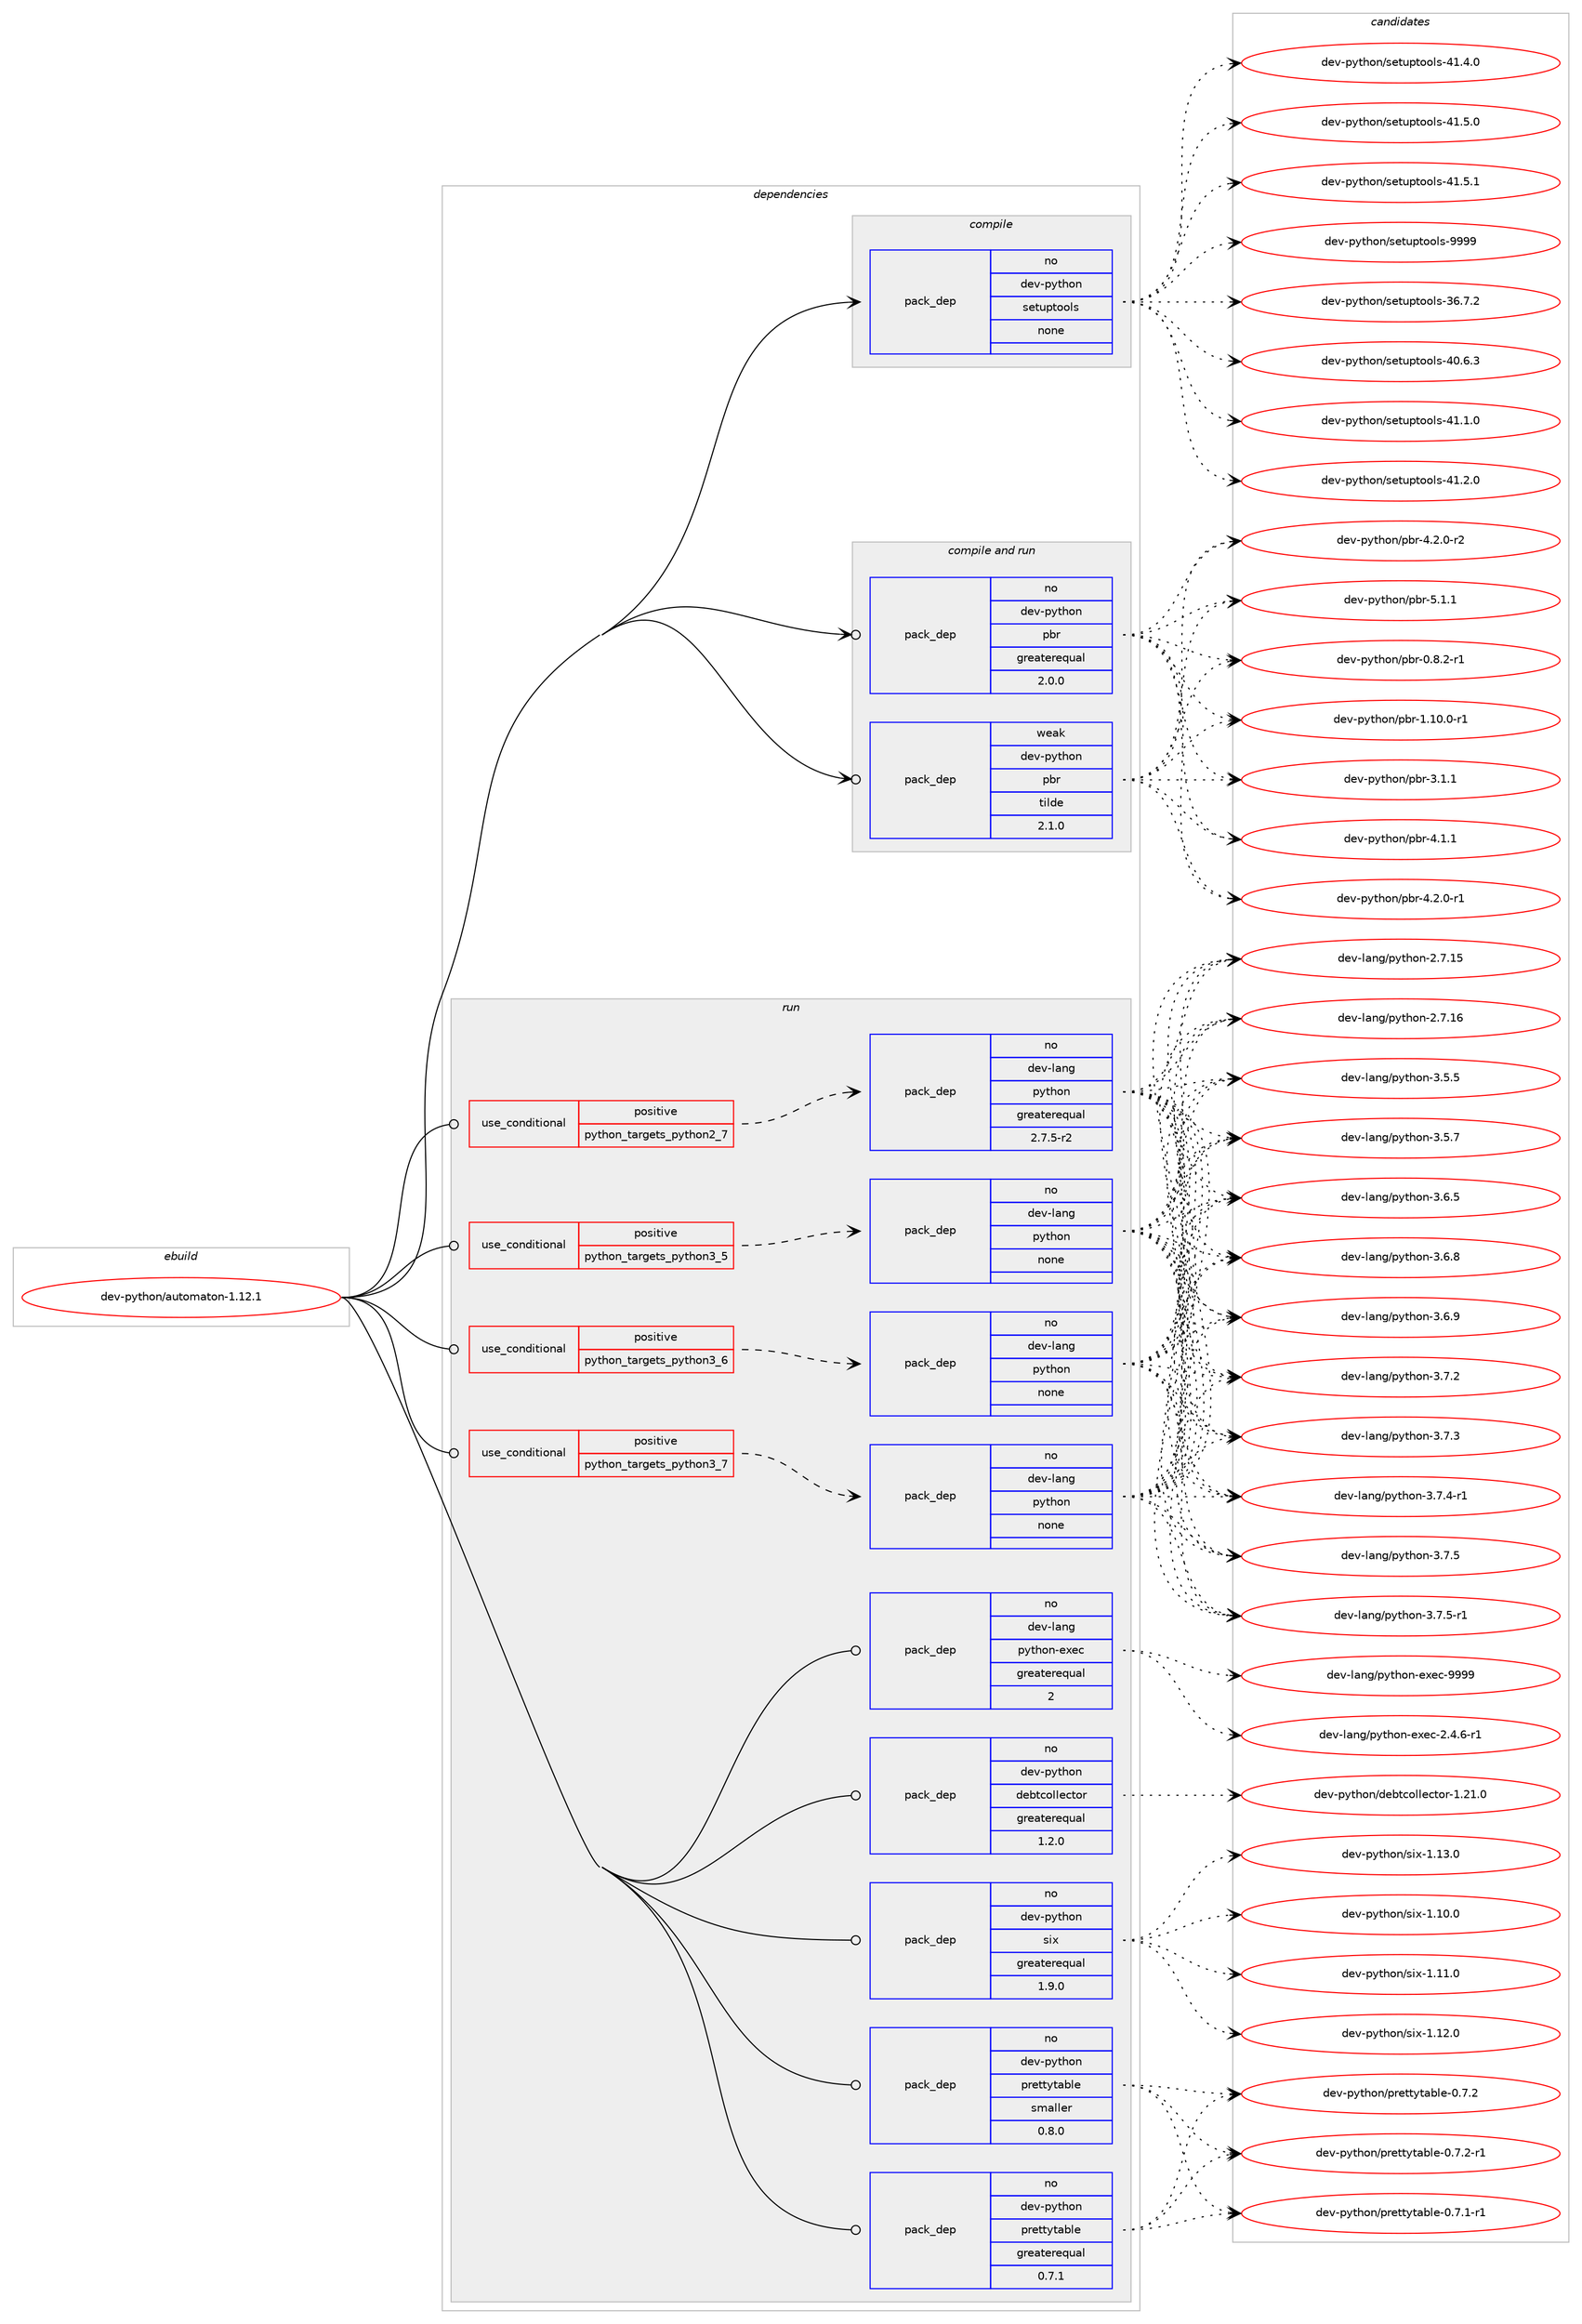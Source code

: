 digraph prolog {

# *************
# Graph options
# *************

newrank=true;
concentrate=true;
compound=true;
graph [rankdir=LR,fontname=Helvetica,fontsize=10,ranksep=1.5];#, ranksep=2.5, nodesep=0.2];
edge  [arrowhead=vee];
node  [fontname=Helvetica,fontsize=10];

# **********
# The ebuild
# **********

subgraph cluster_leftcol {
color=gray;
rank=same;
label=<<i>ebuild</i>>;
id [label="dev-python/automaton-1.12.1", color=red, width=4, href="../dev-python/automaton-1.12.1.svg"];
}

# ****************
# The dependencies
# ****************

subgraph cluster_midcol {
color=gray;
label=<<i>dependencies</i>>;
subgraph cluster_compile {
fillcolor="#eeeeee";
style=filled;
label=<<i>compile</i>>;
subgraph pack447241 {
dependency595554 [label=<<TABLE BORDER="0" CELLBORDER="1" CELLSPACING="0" CELLPADDING="4" WIDTH="220"><TR><TD ROWSPAN="6" CELLPADDING="30">pack_dep</TD></TR><TR><TD WIDTH="110">no</TD></TR><TR><TD>dev-python</TD></TR><TR><TD>setuptools</TD></TR><TR><TD>none</TD></TR><TR><TD></TD></TR></TABLE>>, shape=none, color=blue];
}
id:e -> dependency595554:w [weight=20,style="solid",arrowhead="vee"];
}
subgraph cluster_compileandrun {
fillcolor="#eeeeee";
style=filled;
label=<<i>compile and run</i>>;
subgraph pack447242 {
dependency595555 [label=<<TABLE BORDER="0" CELLBORDER="1" CELLSPACING="0" CELLPADDING="4" WIDTH="220"><TR><TD ROWSPAN="6" CELLPADDING="30">pack_dep</TD></TR><TR><TD WIDTH="110">no</TD></TR><TR><TD>dev-python</TD></TR><TR><TD>pbr</TD></TR><TR><TD>greaterequal</TD></TR><TR><TD>2.0.0</TD></TR></TABLE>>, shape=none, color=blue];
}
id:e -> dependency595555:w [weight=20,style="solid",arrowhead="odotvee"];
subgraph pack447243 {
dependency595556 [label=<<TABLE BORDER="0" CELLBORDER="1" CELLSPACING="0" CELLPADDING="4" WIDTH="220"><TR><TD ROWSPAN="6" CELLPADDING="30">pack_dep</TD></TR><TR><TD WIDTH="110">weak</TD></TR><TR><TD>dev-python</TD></TR><TR><TD>pbr</TD></TR><TR><TD>tilde</TD></TR><TR><TD>2.1.0</TD></TR></TABLE>>, shape=none, color=blue];
}
id:e -> dependency595556:w [weight=20,style="solid",arrowhead="odotvee"];
}
subgraph cluster_run {
fillcolor="#eeeeee";
style=filled;
label=<<i>run</i>>;
subgraph cond136540 {
dependency595557 [label=<<TABLE BORDER="0" CELLBORDER="1" CELLSPACING="0" CELLPADDING="4"><TR><TD ROWSPAN="3" CELLPADDING="10">use_conditional</TD></TR><TR><TD>positive</TD></TR><TR><TD>python_targets_python2_7</TD></TR></TABLE>>, shape=none, color=red];
subgraph pack447244 {
dependency595558 [label=<<TABLE BORDER="0" CELLBORDER="1" CELLSPACING="0" CELLPADDING="4" WIDTH="220"><TR><TD ROWSPAN="6" CELLPADDING="30">pack_dep</TD></TR><TR><TD WIDTH="110">no</TD></TR><TR><TD>dev-lang</TD></TR><TR><TD>python</TD></TR><TR><TD>greaterequal</TD></TR><TR><TD>2.7.5-r2</TD></TR></TABLE>>, shape=none, color=blue];
}
dependency595557:e -> dependency595558:w [weight=20,style="dashed",arrowhead="vee"];
}
id:e -> dependency595557:w [weight=20,style="solid",arrowhead="odot"];
subgraph cond136541 {
dependency595559 [label=<<TABLE BORDER="0" CELLBORDER="1" CELLSPACING="0" CELLPADDING="4"><TR><TD ROWSPAN="3" CELLPADDING="10">use_conditional</TD></TR><TR><TD>positive</TD></TR><TR><TD>python_targets_python3_5</TD></TR></TABLE>>, shape=none, color=red];
subgraph pack447245 {
dependency595560 [label=<<TABLE BORDER="0" CELLBORDER="1" CELLSPACING="0" CELLPADDING="4" WIDTH="220"><TR><TD ROWSPAN="6" CELLPADDING="30">pack_dep</TD></TR><TR><TD WIDTH="110">no</TD></TR><TR><TD>dev-lang</TD></TR><TR><TD>python</TD></TR><TR><TD>none</TD></TR><TR><TD></TD></TR></TABLE>>, shape=none, color=blue];
}
dependency595559:e -> dependency595560:w [weight=20,style="dashed",arrowhead="vee"];
}
id:e -> dependency595559:w [weight=20,style="solid",arrowhead="odot"];
subgraph cond136542 {
dependency595561 [label=<<TABLE BORDER="0" CELLBORDER="1" CELLSPACING="0" CELLPADDING="4"><TR><TD ROWSPAN="3" CELLPADDING="10">use_conditional</TD></TR><TR><TD>positive</TD></TR><TR><TD>python_targets_python3_6</TD></TR></TABLE>>, shape=none, color=red];
subgraph pack447246 {
dependency595562 [label=<<TABLE BORDER="0" CELLBORDER="1" CELLSPACING="0" CELLPADDING="4" WIDTH="220"><TR><TD ROWSPAN="6" CELLPADDING="30">pack_dep</TD></TR><TR><TD WIDTH="110">no</TD></TR><TR><TD>dev-lang</TD></TR><TR><TD>python</TD></TR><TR><TD>none</TD></TR><TR><TD></TD></TR></TABLE>>, shape=none, color=blue];
}
dependency595561:e -> dependency595562:w [weight=20,style="dashed",arrowhead="vee"];
}
id:e -> dependency595561:w [weight=20,style="solid",arrowhead="odot"];
subgraph cond136543 {
dependency595563 [label=<<TABLE BORDER="0" CELLBORDER="1" CELLSPACING="0" CELLPADDING="4"><TR><TD ROWSPAN="3" CELLPADDING="10">use_conditional</TD></TR><TR><TD>positive</TD></TR><TR><TD>python_targets_python3_7</TD></TR></TABLE>>, shape=none, color=red];
subgraph pack447247 {
dependency595564 [label=<<TABLE BORDER="0" CELLBORDER="1" CELLSPACING="0" CELLPADDING="4" WIDTH="220"><TR><TD ROWSPAN="6" CELLPADDING="30">pack_dep</TD></TR><TR><TD WIDTH="110">no</TD></TR><TR><TD>dev-lang</TD></TR><TR><TD>python</TD></TR><TR><TD>none</TD></TR><TR><TD></TD></TR></TABLE>>, shape=none, color=blue];
}
dependency595563:e -> dependency595564:w [weight=20,style="dashed",arrowhead="vee"];
}
id:e -> dependency595563:w [weight=20,style="solid",arrowhead="odot"];
subgraph pack447248 {
dependency595565 [label=<<TABLE BORDER="0" CELLBORDER="1" CELLSPACING="0" CELLPADDING="4" WIDTH="220"><TR><TD ROWSPAN="6" CELLPADDING="30">pack_dep</TD></TR><TR><TD WIDTH="110">no</TD></TR><TR><TD>dev-lang</TD></TR><TR><TD>python-exec</TD></TR><TR><TD>greaterequal</TD></TR><TR><TD>2</TD></TR></TABLE>>, shape=none, color=blue];
}
id:e -> dependency595565:w [weight=20,style="solid",arrowhead="odot"];
subgraph pack447249 {
dependency595566 [label=<<TABLE BORDER="0" CELLBORDER="1" CELLSPACING="0" CELLPADDING="4" WIDTH="220"><TR><TD ROWSPAN="6" CELLPADDING="30">pack_dep</TD></TR><TR><TD WIDTH="110">no</TD></TR><TR><TD>dev-python</TD></TR><TR><TD>debtcollector</TD></TR><TR><TD>greaterequal</TD></TR><TR><TD>1.2.0</TD></TR></TABLE>>, shape=none, color=blue];
}
id:e -> dependency595566:w [weight=20,style="solid",arrowhead="odot"];
subgraph pack447250 {
dependency595567 [label=<<TABLE BORDER="0" CELLBORDER="1" CELLSPACING="0" CELLPADDING="4" WIDTH="220"><TR><TD ROWSPAN="6" CELLPADDING="30">pack_dep</TD></TR><TR><TD WIDTH="110">no</TD></TR><TR><TD>dev-python</TD></TR><TR><TD>prettytable</TD></TR><TR><TD>greaterequal</TD></TR><TR><TD>0.7.1</TD></TR></TABLE>>, shape=none, color=blue];
}
id:e -> dependency595567:w [weight=20,style="solid",arrowhead="odot"];
subgraph pack447251 {
dependency595568 [label=<<TABLE BORDER="0" CELLBORDER="1" CELLSPACING="0" CELLPADDING="4" WIDTH="220"><TR><TD ROWSPAN="6" CELLPADDING="30">pack_dep</TD></TR><TR><TD WIDTH="110">no</TD></TR><TR><TD>dev-python</TD></TR><TR><TD>prettytable</TD></TR><TR><TD>smaller</TD></TR><TR><TD>0.8.0</TD></TR></TABLE>>, shape=none, color=blue];
}
id:e -> dependency595568:w [weight=20,style="solid",arrowhead="odot"];
subgraph pack447252 {
dependency595569 [label=<<TABLE BORDER="0" CELLBORDER="1" CELLSPACING="0" CELLPADDING="4" WIDTH="220"><TR><TD ROWSPAN="6" CELLPADDING="30">pack_dep</TD></TR><TR><TD WIDTH="110">no</TD></TR><TR><TD>dev-python</TD></TR><TR><TD>six</TD></TR><TR><TD>greaterequal</TD></TR><TR><TD>1.9.0</TD></TR></TABLE>>, shape=none, color=blue];
}
id:e -> dependency595569:w [weight=20,style="solid",arrowhead="odot"];
}
}

# **************
# The candidates
# **************

subgraph cluster_choices {
rank=same;
color=gray;
label=<<i>candidates</i>>;

subgraph choice447241 {
color=black;
nodesep=1;
choice100101118451121211161041111104711510111611711211611111110811545515446554650 [label="dev-python/setuptools-36.7.2", color=red, width=4,href="../dev-python/setuptools-36.7.2.svg"];
choice100101118451121211161041111104711510111611711211611111110811545524846544651 [label="dev-python/setuptools-40.6.3", color=red, width=4,href="../dev-python/setuptools-40.6.3.svg"];
choice100101118451121211161041111104711510111611711211611111110811545524946494648 [label="dev-python/setuptools-41.1.0", color=red, width=4,href="../dev-python/setuptools-41.1.0.svg"];
choice100101118451121211161041111104711510111611711211611111110811545524946504648 [label="dev-python/setuptools-41.2.0", color=red, width=4,href="../dev-python/setuptools-41.2.0.svg"];
choice100101118451121211161041111104711510111611711211611111110811545524946524648 [label="dev-python/setuptools-41.4.0", color=red, width=4,href="../dev-python/setuptools-41.4.0.svg"];
choice100101118451121211161041111104711510111611711211611111110811545524946534648 [label="dev-python/setuptools-41.5.0", color=red, width=4,href="../dev-python/setuptools-41.5.0.svg"];
choice100101118451121211161041111104711510111611711211611111110811545524946534649 [label="dev-python/setuptools-41.5.1", color=red, width=4,href="../dev-python/setuptools-41.5.1.svg"];
choice10010111845112121116104111110471151011161171121161111111081154557575757 [label="dev-python/setuptools-9999", color=red, width=4,href="../dev-python/setuptools-9999.svg"];
dependency595554:e -> choice100101118451121211161041111104711510111611711211611111110811545515446554650:w [style=dotted,weight="100"];
dependency595554:e -> choice100101118451121211161041111104711510111611711211611111110811545524846544651:w [style=dotted,weight="100"];
dependency595554:e -> choice100101118451121211161041111104711510111611711211611111110811545524946494648:w [style=dotted,weight="100"];
dependency595554:e -> choice100101118451121211161041111104711510111611711211611111110811545524946504648:w [style=dotted,weight="100"];
dependency595554:e -> choice100101118451121211161041111104711510111611711211611111110811545524946524648:w [style=dotted,weight="100"];
dependency595554:e -> choice100101118451121211161041111104711510111611711211611111110811545524946534648:w [style=dotted,weight="100"];
dependency595554:e -> choice100101118451121211161041111104711510111611711211611111110811545524946534649:w [style=dotted,weight="100"];
dependency595554:e -> choice10010111845112121116104111110471151011161171121161111111081154557575757:w [style=dotted,weight="100"];
}
subgraph choice447242 {
color=black;
nodesep=1;
choice1001011184511212111610411111047112981144548465646504511449 [label="dev-python/pbr-0.8.2-r1", color=red, width=4,href="../dev-python/pbr-0.8.2-r1.svg"];
choice100101118451121211161041111104711298114454946494846484511449 [label="dev-python/pbr-1.10.0-r1", color=red, width=4,href="../dev-python/pbr-1.10.0-r1.svg"];
choice100101118451121211161041111104711298114455146494649 [label="dev-python/pbr-3.1.1", color=red, width=4,href="../dev-python/pbr-3.1.1.svg"];
choice100101118451121211161041111104711298114455246494649 [label="dev-python/pbr-4.1.1", color=red, width=4,href="../dev-python/pbr-4.1.1.svg"];
choice1001011184511212111610411111047112981144552465046484511449 [label="dev-python/pbr-4.2.0-r1", color=red, width=4,href="../dev-python/pbr-4.2.0-r1.svg"];
choice1001011184511212111610411111047112981144552465046484511450 [label="dev-python/pbr-4.2.0-r2", color=red, width=4,href="../dev-python/pbr-4.2.0-r2.svg"];
choice100101118451121211161041111104711298114455346494649 [label="dev-python/pbr-5.1.1", color=red, width=4,href="../dev-python/pbr-5.1.1.svg"];
dependency595555:e -> choice1001011184511212111610411111047112981144548465646504511449:w [style=dotted,weight="100"];
dependency595555:e -> choice100101118451121211161041111104711298114454946494846484511449:w [style=dotted,weight="100"];
dependency595555:e -> choice100101118451121211161041111104711298114455146494649:w [style=dotted,weight="100"];
dependency595555:e -> choice100101118451121211161041111104711298114455246494649:w [style=dotted,weight="100"];
dependency595555:e -> choice1001011184511212111610411111047112981144552465046484511449:w [style=dotted,weight="100"];
dependency595555:e -> choice1001011184511212111610411111047112981144552465046484511450:w [style=dotted,weight="100"];
dependency595555:e -> choice100101118451121211161041111104711298114455346494649:w [style=dotted,weight="100"];
}
subgraph choice447243 {
color=black;
nodesep=1;
choice1001011184511212111610411111047112981144548465646504511449 [label="dev-python/pbr-0.8.2-r1", color=red, width=4,href="../dev-python/pbr-0.8.2-r1.svg"];
choice100101118451121211161041111104711298114454946494846484511449 [label="dev-python/pbr-1.10.0-r1", color=red, width=4,href="../dev-python/pbr-1.10.0-r1.svg"];
choice100101118451121211161041111104711298114455146494649 [label="dev-python/pbr-3.1.1", color=red, width=4,href="../dev-python/pbr-3.1.1.svg"];
choice100101118451121211161041111104711298114455246494649 [label="dev-python/pbr-4.1.1", color=red, width=4,href="../dev-python/pbr-4.1.1.svg"];
choice1001011184511212111610411111047112981144552465046484511449 [label="dev-python/pbr-4.2.0-r1", color=red, width=4,href="../dev-python/pbr-4.2.0-r1.svg"];
choice1001011184511212111610411111047112981144552465046484511450 [label="dev-python/pbr-4.2.0-r2", color=red, width=4,href="../dev-python/pbr-4.2.0-r2.svg"];
choice100101118451121211161041111104711298114455346494649 [label="dev-python/pbr-5.1.1", color=red, width=4,href="../dev-python/pbr-5.1.1.svg"];
dependency595556:e -> choice1001011184511212111610411111047112981144548465646504511449:w [style=dotted,weight="100"];
dependency595556:e -> choice100101118451121211161041111104711298114454946494846484511449:w [style=dotted,weight="100"];
dependency595556:e -> choice100101118451121211161041111104711298114455146494649:w [style=dotted,weight="100"];
dependency595556:e -> choice100101118451121211161041111104711298114455246494649:w [style=dotted,weight="100"];
dependency595556:e -> choice1001011184511212111610411111047112981144552465046484511449:w [style=dotted,weight="100"];
dependency595556:e -> choice1001011184511212111610411111047112981144552465046484511450:w [style=dotted,weight="100"];
dependency595556:e -> choice100101118451121211161041111104711298114455346494649:w [style=dotted,weight="100"];
}
subgraph choice447244 {
color=black;
nodesep=1;
choice10010111845108971101034711212111610411111045504655464953 [label="dev-lang/python-2.7.15", color=red, width=4,href="../dev-lang/python-2.7.15.svg"];
choice10010111845108971101034711212111610411111045504655464954 [label="dev-lang/python-2.7.16", color=red, width=4,href="../dev-lang/python-2.7.16.svg"];
choice100101118451089711010347112121116104111110455146534653 [label="dev-lang/python-3.5.5", color=red, width=4,href="../dev-lang/python-3.5.5.svg"];
choice100101118451089711010347112121116104111110455146534655 [label="dev-lang/python-3.5.7", color=red, width=4,href="../dev-lang/python-3.5.7.svg"];
choice100101118451089711010347112121116104111110455146544653 [label="dev-lang/python-3.6.5", color=red, width=4,href="../dev-lang/python-3.6.5.svg"];
choice100101118451089711010347112121116104111110455146544656 [label="dev-lang/python-3.6.8", color=red, width=4,href="../dev-lang/python-3.6.8.svg"];
choice100101118451089711010347112121116104111110455146544657 [label="dev-lang/python-3.6.9", color=red, width=4,href="../dev-lang/python-3.6.9.svg"];
choice100101118451089711010347112121116104111110455146554650 [label="dev-lang/python-3.7.2", color=red, width=4,href="../dev-lang/python-3.7.2.svg"];
choice100101118451089711010347112121116104111110455146554651 [label="dev-lang/python-3.7.3", color=red, width=4,href="../dev-lang/python-3.7.3.svg"];
choice1001011184510897110103471121211161041111104551465546524511449 [label="dev-lang/python-3.7.4-r1", color=red, width=4,href="../dev-lang/python-3.7.4-r1.svg"];
choice100101118451089711010347112121116104111110455146554653 [label="dev-lang/python-3.7.5", color=red, width=4,href="../dev-lang/python-3.7.5.svg"];
choice1001011184510897110103471121211161041111104551465546534511449 [label="dev-lang/python-3.7.5-r1", color=red, width=4,href="../dev-lang/python-3.7.5-r1.svg"];
dependency595558:e -> choice10010111845108971101034711212111610411111045504655464953:w [style=dotted,weight="100"];
dependency595558:e -> choice10010111845108971101034711212111610411111045504655464954:w [style=dotted,weight="100"];
dependency595558:e -> choice100101118451089711010347112121116104111110455146534653:w [style=dotted,weight="100"];
dependency595558:e -> choice100101118451089711010347112121116104111110455146534655:w [style=dotted,weight="100"];
dependency595558:e -> choice100101118451089711010347112121116104111110455146544653:w [style=dotted,weight="100"];
dependency595558:e -> choice100101118451089711010347112121116104111110455146544656:w [style=dotted,weight="100"];
dependency595558:e -> choice100101118451089711010347112121116104111110455146544657:w [style=dotted,weight="100"];
dependency595558:e -> choice100101118451089711010347112121116104111110455146554650:w [style=dotted,weight="100"];
dependency595558:e -> choice100101118451089711010347112121116104111110455146554651:w [style=dotted,weight="100"];
dependency595558:e -> choice1001011184510897110103471121211161041111104551465546524511449:w [style=dotted,weight="100"];
dependency595558:e -> choice100101118451089711010347112121116104111110455146554653:w [style=dotted,weight="100"];
dependency595558:e -> choice1001011184510897110103471121211161041111104551465546534511449:w [style=dotted,weight="100"];
}
subgraph choice447245 {
color=black;
nodesep=1;
choice10010111845108971101034711212111610411111045504655464953 [label="dev-lang/python-2.7.15", color=red, width=4,href="../dev-lang/python-2.7.15.svg"];
choice10010111845108971101034711212111610411111045504655464954 [label="dev-lang/python-2.7.16", color=red, width=4,href="../dev-lang/python-2.7.16.svg"];
choice100101118451089711010347112121116104111110455146534653 [label="dev-lang/python-3.5.5", color=red, width=4,href="../dev-lang/python-3.5.5.svg"];
choice100101118451089711010347112121116104111110455146534655 [label="dev-lang/python-3.5.7", color=red, width=4,href="../dev-lang/python-3.5.7.svg"];
choice100101118451089711010347112121116104111110455146544653 [label="dev-lang/python-3.6.5", color=red, width=4,href="../dev-lang/python-3.6.5.svg"];
choice100101118451089711010347112121116104111110455146544656 [label="dev-lang/python-3.6.8", color=red, width=4,href="../dev-lang/python-3.6.8.svg"];
choice100101118451089711010347112121116104111110455146544657 [label="dev-lang/python-3.6.9", color=red, width=4,href="../dev-lang/python-3.6.9.svg"];
choice100101118451089711010347112121116104111110455146554650 [label="dev-lang/python-3.7.2", color=red, width=4,href="../dev-lang/python-3.7.2.svg"];
choice100101118451089711010347112121116104111110455146554651 [label="dev-lang/python-3.7.3", color=red, width=4,href="../dev-lang/python-3.7.3.svg"];
choice1001011184510897110103471121211161041111104551465546524511449 [label="dev-lang/python-3.7.4-r1", color=red, width=4,href="../dev-lang/python-3.7.4-r1.svg"];
choice100101118451089711010347112121116104111110455146554653 [label="dev-lang/python-3.7.5", color=red, width=4,href="../dev-lang/python-3.7.5.svg"];
choice1001011184510897110103471121211161041111104551465546534511449 [label="dev-lang/python-3.7.5-r1", color=red, width=4,href="../dev-lang/python-3.7.5-r1.svg"];
dependency595560:e -> choice10010111845108971101034711212111610411111045504655464953:w [style=dotted,weight="100"];
dependency595560:e -> choice10010111845108971101034711212111610411111045504655464954:w [style=dotted,weight="100"];
dependency595560:e -> choice100101118451089711010347112121116104111110455146534653:w [style=dotted,weight="100"];
dependency595560:e -> choice100101118451089711010347112121116104111110455146534655:w [style=dotted,weight="100"];
dependency595560:e -> choice100101118451089711010347112121116104111110455146544653:w [style=dotted,weight="100"];
dependency595560:e -> choice100101118451089711010347112121116104111110455146544656:w [style=dotted,weight="100"];
dependency595560:e -> choice100101118451089711010347112121116104111110455146544657:w [style=dotted,weight="100"];
dependency595560:e -> choice100101118451089711010347112121116104111110455146554650:w [style=dotted,weight="100"];
dependency595560:e -> choice100101118451089711010347112121116104111110455146554651:w [style=dotted,weight="100"];
dependency595560:e -> choice1001011184510897110103471121211161041111104551465546524511449:w [style=dotted,weight="100"];
dependency595560:e -> choice100101118451089711010347112121116104111110455146554653:w [style=dotted,weight="100"];
dependency595560:e -> choice1001011184510897110103471121211161041111104551465546534511449:w [style=dotted,weight="100"];
}
subgraph choice447246 {
color=black;
nodesep=1;
choice10010111845108971101034711212111610411111045504655464953 [label="dev-lang/python-2.7.15", color=red, width=4,href="../dev-lang/python-2.7.15.svg"];
choice10010111845108971101034711212111610411111045504655464954 [label="dev-lang/python-2.7.16", color=red, width=4,href="../dev-lang/python-2.7.16.svg"];
choice100101118451089711010347112121116104111110455146534653 [label="dev-lang/python-3.5.5", color=red, width=4,href="../dev-lang/python-3.5.5.svg"];
choice100101118451089711010347112121116104111110455146534655 [label="dev-lang/python-3.5.7", color=red, width=4,href="../dev-lang/python-3.5.7.svg"];
choice100101118451089711010347112121116104111110455146544653 [label="dev-lang/python-3.6.5", color=red, width=4,href="../dev-lang/python-3.6.5.svg"];
choice100101118451089711010347112121116104111110455146544656 [label="dev-lang/python-3.6.8", color=red, width=4,href="../dev-lang/python-3.6.8.svg"];
choice100101118451089711010347112121116104111110455146544657 [label="dev-lang/python-3.6.9", color=red, width=4,href="../dev-lang/python-3.6.9.svg"];
choice100101118451089711010347112121116104111110455146554650 [label="dev-lang/python-3.7.2", color=red, width=4,href="../dev-lang/python-3.7.2.svg"];
choice100101118451089711010347112121116104111110455146554651 [label="dev-lang/python-3.7.3", color=red, width=4,href="../dev-lang/python-3.7.3.svg"];
choice1001011184510897110103471121211161041111104551465546524511449 [label="dev-lang/python-3.7.4-r1", color=red, width=4,href="../dev-lang/python-3.7.4-r1.svg"];
choice100101118451089711010347112121116104111110455146554653 [label="dev-lang/python-3.7.5", color=red, width=4,href="../dev-lang/python-3.7.5.svg"];
choice1001011184510897110103471121211161041111104551465546534511449 [label="dev-lang/python-3.7.5-r1", color=red, width=4,href="../dev-lang/python-3.7.5-r1.svg"];
dependency595562:e -> choice10010111845108971101034711212111610411111045504655464953:w [style=dotted,weight="100"];
dependency595562:e -> choice10010111845108971101034711212111610411111045504655464954:w [style=dotted,weight="100"];
dependency595562:e -> choice100101118451089711010347112121116104111110455146534653:w [style=dotted,weight="100"];
dependency595562:e -> choice100101118451089711010347112121116104111110455146534655:w [style=dotted,weight="100"];
dependency595562:e -> choice100101118451089711010347112121116104111110455146544653:w [style=dotted,weight="100"];
dependency595562:e -> choice100101118451089711010347112121116104111110455146544656:w [style=dotted,weight="100"];
dependency595562:e -> choice100101118451089711010347112121116104111110455146544657:w [style=dotted,weight="100"];
dependency595562:e -> choice100101118451089711010347112121116104111110455146554650:w [style=dotted,weight="100"];
dependency595562:e -> choice100101118451089711010347112121116104111110455146554651:w [style=dotted,weight="100"];
dependency595562:e -> choice1001011184510897110103471121211161041111104551465546524511449:w [style=dotted,weight="100"];
dependency595562:e -> choice100101118451089711010347112121116104111110455146554653:w [style=dotted,weight="100"];
dependency595562:e -> choice1001011184510897110103471121211161041111104551465546534511449:w [style=dotted,weight="100"];
}
subgraph choice447247 {
color=black;
nodesep=1;
choice10010111845108971101034711212111610411111045504655464953 [label="dev-lang/python-2.7.15", color=red, width=4,href="../dev-lang/python-2.7.15.svg"];
choice10010111845108971101034711212111610411111045504655464954 [label="dev-lang/python-2.7.16", color=red, width=4,href="../dev-lang/python-2.7.16.svg"];
choice100101118451089711010347112121116104111110455146534653 [label="dev-lang/python-3.5.5", color=red, width=4,href="../dev-lang/python-3.5.5.svg"];
choice100101118451089711010347112121116104111110455146534655 [label="dev-lang/python-3.5.7", color=red, width=4,href="../dev-lang/python-3.5.7.svg"];
choice100101118451089711010347112121116104111110455146544653 [label="dev-lang/python-3.6.5", color=red, width=4,href="../dev-lang/python-3.6.5.svg"];
choice100101118451089711010347112121116104111110455146544656 [label="dev-lang/python-3.6.8", color=red, width=4,href="../dev-lang/python-3.6.8.svg"];
choice100101118451089711010347112121116104111110455146544657 [label="dev-lang/python-3.6.9", color=red, width=4,href="../dev-lang/python-3.6.9.svg"];
choice100101118451089711010347112121116104111110455146554650 [label="dev-lang/python-3.7.2", color=red, width=4,href="../dev-lang/python-3.7.2.svg"];
choice100101118451089711010347112121116104111110455146554651 [label="dev-lang/python-3.7.3", color=red, width=4,href="../dev-lang/python-3.7.3.svg"];
choice1001011184510897110103471121211161041111104551465546524511449 [label="dev-lang/python-3.7.4-r1", color=red, width=4,href="../dev-lang/python-3.7.4-r1.svg"];
choice100101118451089711010347112121116104111110455146554653 [label="dev-lang/python-3.7.5", color=red, width=4,href="../dev-lang/python-3.7.5.svg"];
choice1001011184510897110103471121211161041111104551465546534511449 [label="dev-lang/python-3.7.5-r1", color=red, width=4,href="../dev-lang/python-3.7.5-r1.svg"];
dependency595564:e -> choice10010111845108971101034711212111610411111045504655464953:w [style=dotted,weight="100"];
dependency595564:e -> choice10010111845108971101034711212111610411111045504655464954:w [style=dotted,weight="100"];
dependency595564:e -> choice100101118451089711010347112121116104111110455146534653:w [style=dotted,weight="100"];
dependency595564:e -> choice100101118451089711010347112121116104111110455146534655:w [style=dotted,weight="100"];
dependency595564:e -> choice100101118451089711010347112121116104111110455146544653:w [style=dotted,weight="100"];
dependency595564:e -> choice100101118451089711010347112121116104111110455146544656:w [style=dotted,weight="100"];
dependency595564:e -> choice100101118451089711010347112121116104111110455146544657:w [style=dotted,weight="100"];
dependency595564:e -> choice100101118451089711010347112121116104111110455146554650:w [style=dotted,weight="100"];
dependency595564:e -> choice100101118451089711010347112121116104111110455146554651:w [style=dotted,weight="100"];
dependency595564:e -> choice1001011184510897110103471121211161041111104551465546524511449:w [style=dotted,weight="100"];
dependency595564:e -> choice100101118451089711010347112121116104111110455146554653:w [style=dotted,weight="100"];
dependency595564:e -> choice1001011184510897110103471121211161041111104551465546534511449:w [style=dotted,weight="100"];
}
subgraph choice447248 {
color=black;
nodesep=1;
choice10010111845108971101034711212111610411111045101120101994550465246544511449 [label="dev-lang/python-exec-2.4.6-r1", color=red, width=4,href="../dev-lang/python-exec-2.4.6-r1.svg"];
choice10010111845108971101034711212111610411111045101120101994557575757 [label="dev-lang/python-exec-9999", color=red, width=4,href="../dev-lang/python-exec-9999.svg"];
dependency595565:e -> choice10010111845108971101034711212111610411111045101120101994550465246544511449:w [style=dotted,weight="100"];
dependency595565:e -> choice10010111845108971101034711212111610411111045101120101994557575757:w [style=dotted,weight="100"];
}
subgraph choice447249 {
color=black;
nodesep=1;
choice100101118451121211161041111104710010198116991111081081019911611111445494650494648 [label="dev-python/debtcollector-1.21.0", color=red, width=4,href="../dev-python/debtcollector-1.21.0.svg"];
dependency595566:e -> choice100101118451121211161041111104710010198116991111081081019911611111445494650494648:w [style=dotted,weight="100"];
}
subgraph choice447250 {
color=black;
nodesep=1;
choice100101118451121211161041111104711211410111611612111697981081014548465546494511449 [label="dev-python/prettytable-0.7.1-r1", color=red, width=4,href="../dev-python/prettytable-0.7.1-r1.svg"];
choice10010111845112121116104111110471121141011161161211169798108101454846554650 [label="dev-python/prettytable-0.7.2", color=red, width=4,href="../dev-python/prettytable-0.7.2.svg"];
choice100101118451121211161041111104711211410111611612111697981081014548465546504511449 [label="dev-python/prettytable-0.7.2-r1", color=red, width=4,href="../dev-python/prettytable-0.7.2-r1.svg"];
dependency595567:e -> choice100101118451121211161041111104711211410111611612111697981081014548465546494511449:w [style=dotted,weight="100"];
dependency595567:e -> choice10010111845112121116104111110471121141011161161211169798108101454846554650:w [style=dotted,weight="100"];
dependency595567:e -> choice100101118451121211161041111104711211410111611612111697981081014548465546504511449:w [style=dotted,weight="100"];
}
subgraph choice447251 {
color=black;
nodesep=1;
choice100101118451121211161041111104711211410111611612111697981081014548465546494511449 [label="dev-python/prettytable-0.7.1-r1", color=red, width=4,href="../dev-python/prettytable-0.7.1-r1.svg"];
choice10010111845112121116104111110471121141011161161211169798108101454846554650 [label="dev-python/prettytable-0.7.2", color=red, width=4,href="../dev-python/prettytable-0.7.2.svg"];
choice100101118451121211161041111104711211410111611612111697981081014548465546504511449 [label="dev-python/prettytable-0.7.2-r1", color=red, width=4,href="../dev-python/prettytable-0.7.2-r1.svg"];
dependency595568:e -> choice100101118451121211161041111104711211410111611612111697981081014548465546494511449:w [style=dotted,weight="100"];
dependency595568:e -> choice10010111845112121116104111110471121141011161161211169798108101454846554650:w [style=dotted,weight="100"];
dependency595568:e -> choice100101118451121211161041111104711211410111611612111697981081014548465546504511449:w [style=dotted,weight="100"];
}
subgraph choice447252 {
color=black;
nodesep=1;
choice100101118451121211161041111104711510512045494649484648 [label="dev-python/six-1.10.0", color=red, width=4,href="../dev-python/six-1.10.0.svg"];
choice100101118451121211161041111104711510512045494649494648 [label="dev-python/six-1.11.0", color=red, width=4,href="../dev-python/six-1.11.0.svg"];
choice100101118451121211161041111104711510512045494649504648 [label="dev-python/six-1.12.0", color=red, width=4,href="../dev-python/six-1.12.0.svg"];
choice100101118451121211161041111104711510512045494649514648 [label="dev-python/six-1.13.0", color=red, width=4,href="../dev-python/six-1.13.0.svg"];
dependency595569:e -> choice100101118451121211161041111104711510512045494649484648:w [style=dotted,weight="100"];
dependency595569:e -> choice100101118451121211161041111104711510512045494649494648:w [style=dotted,weight="100"];
dependency595569:e -> choice100101118451121211161041111104711510512045494649504648:w [style=dotted,weight="100"];
dependency595569:e -> choice100101118451121211161041111104711510512045494649514648:w [style=dotted,weight="100"];
}
}

}
